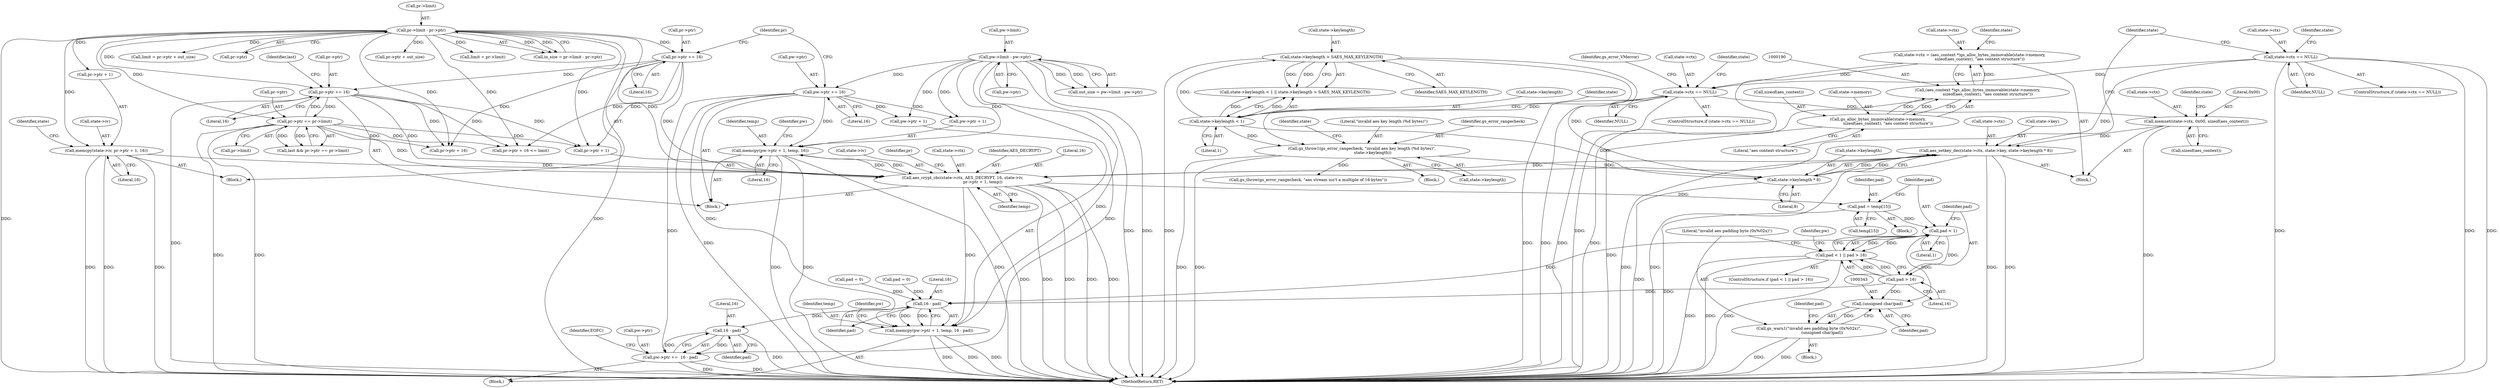 digraph "0_ghostscript_8e9ce5016db968b40e4ec255a3005f2786cce45f_0@API" {
"1000372" [label="(Call,memcpy(pw->ptr + 1, temp, 16))"];
"1000138" [label="(Call,pw->limit - pw->ptr)"];
"1000380" [label="(Call,pw->ptr += 16)"];
"1000289" [label="(Call,aes_crypt_cbc(state->ctx, AES_DECRYPT, 16, state->iv,\n                                pr->ptr + 1, temp))"];
"1000236" [label="(Call,aes_setkey_dec(state->ctx, state->key, state->keylength * 8))"];
"1000210" [label="(Call,memset(state->ctx, 0x00, sizeof(aes_context)))"];
"1000199" [label="(Call,state->ctx == NULL)"];
"1000185" [label="(Call,state->ctx = (aes_context *)gs_alloc_bytes_immovable(state->memory,\n                sizeof(aes_context), \"aes context structure\"))"];
"1000189" [label="(Call,(aes_context *)gs_alloc_bytes_immovable(state->memory,\n                sizeof(aes_context), \"aes context structure\"))"];
"1000191" [label="(Call,gs_alloc_bytes_immovable(state->memory,\n                sizeof(aes_context), \"aes context structure\"))"];
"1000179" [label="(Call,state->ctx == NULL)"];
"1000243" [label="(Call,state->keylength * 8)"];
"1000224" [label="(Call,state->keylength > SAES_MAX_KEYLENGTH)"];
"1000219" [label="(Call,state->keylength < 1)"];
"1000230" [label="(Call,gs_throw1(gs_error_rangecheck, \"invalid aes key length (%d bytes)\",\n                 state->keylength))"];
"1000260" [label="(Call,memcpy(state->iv, pr->ptr + 1, 16))"];
"1000128" [label="(Call,pr->limit - pr->ptr)"];
"1000312" [label="(Call,pr->ptr == pr->limit)"];
"1000304" [label="(Call,pr->ptr += 16)"];
"1000275" [label="(Call,pr->ptr += 16)"];
"1000372" [label="(Call,memcpy(pw->ptr + 1, temp, 16))"];
"1000326" [label="(Call,pad = temp[15])"];
"1000333" [label="(Call,pad < 1)"];
"1000332" [label="(Call,pad < 1 || pad > 16)"];
"1000336" [label="(Call,pad > 16)"];
"1000342" [label="(Call,(unsigned char)pad)"];
"1000340" [label="(Call,gs_warn1(\"invalid aes padding byte (0x%02x)\",\n                     (unsigned char)pad))"];
"1000360" [label="(Call,16 - pad)"];
"1000353" [label="(Call,memcpy(pw->ptr + 1, temp, 16 - pad))"];
"1000367" [label="(Call,16 - pad)"];
"1000363" [label="(Call,pw->ptr +=  16 - pad)"];
"1000303" [label="(Identifier,temp)"];
"1000369" [label="(Identifier,pad)"];
"1000371" [label="(Identifier,EOFC)"];
"1000353" [label="(Call,memcpy(pw->ptr + 1, temp, 16 - pad))"];
"1000219" [label="(Call,state->keylength < 1)"];
"1000195" [label="(Call,sizeof(aes_context))"];
"1000305" [label="(Call,pr->ptr)"];
"1000261" [label="(Call,state->iv)"];
"1000200" [label="(Call,state->ctx)"];
"1000191" [label="(Call,gs_alloc_bytes_immovable(state->memory,\n                sizeof(aes_context), \"aes context structure\"))"];
"1000350" [label="(Call,pad = 0)"];
"1000397" [label="(MethodReturn,RET)"];
"1000336" [label="(Call,pad > 16)"];
"1000354" [label="(Call,pw->ptr + 1)"];
"1000187" [label="(Identifier,state)"];
"1000281" [label="(Call,pr->ptr + 16 <= limit)"];
"1000231" [label="(Identifier,gs_error_rangecheck)"];
"1000214" [label="(Literal,0x00)"];
"1000220" [label="(Call,state->keylength)"];
"1000203" [label="(Identifier,NULL)"];
"1000155" [label="(Call,limit = pr->ptr + out_size)"];
"1000328" [label="(Call,temp[15])"];
"1000308" [label="(Literal,16)"];
"1000335" [label="(Literal,1)"];
"1000279" [label="(Literal,16)"];
"1000243" [label="(Call,state->keylength * 8)"];
"1000339" [label="(Block,)"];
"1000236" [label="(Call,aes_setkey_dec(state->ctx, state->key, state->keylength * 8))"];
"1000342" [label="(Call,(unsigned char)pad)"];
"1000312" [label="(Call,pr->ptr == pr->limit)"];
"1000341" [label="(Literal,\"invalid aes padding byte (0x%02x)\")"];
"1000129" [label="(Call,pr->limit)"];
"1000189" [label="(Call,(aes_context *)gs_alloc_bytes_immovable(state->memory,\n                sizeof(aes_context), \"aes context structure\"))"];
"1000346" [label="(Identifier,pad)"];
"1000390" [label="(Call,gs_throw(gs_error_rangecheck, \"aes stream isn't a multiple of 16 bytes\"))"];
"1000365" [label="(Identifier,pw)"];
"1000198" [label="(ControlStructure,if (state->ctx == NULL))"];
"1000186" [label="(Call,state->ctx)"];
"1000197" [label="(Literal,\"aes context structure\")"];
"1000337" [label="(Identifier,pad)"];
"1000325" [label="(Block,)"];
"1000272" [label="(Identifier,state)"];
"1000228" [label="(Identifier,SAES_MAX_KEYLENGTH)"];
"1000384" [label="(Literal,16)"];
"1000224" [label="(Call,state->keylength > SAES_MAX_KEYLENGTH)"];
"1000180" [label="(Call,state->ctx)"];
"1000334" [label="(Identifier,pad)"];
"1000212" [label="(Identifier,state)"];
"1000316" [label="(Call,pr->limit)"];
"1000260" [label="(Call,memcpy(state->iv, pr->ptr + 1, 16))"];
"1000311" [label="(Identifier,last)"];
"1000192" [label="(Call,state->memory)"];
"1000218" [label="(Call,state->keylength < 1 || state->keylength > SAES_MAX_KEYLENGTH)"];
"1000226" [label="(Identifier,state)"];
"1000215" [label="(Call,sizeof(aes_context))"];
"1000372" [label="(Call,memcpy(pw->ptr + 1, temp, 16))"];
"1000289" [label="(Call,aes_crypt_cbc(state->ctx, AES_DECRYPT, 16, state->iv,\n                                pr->ptr + 1, temp))"];
"1000179" [label="(Call,state->ctx == NULL)"];
"1000244" [label="(Call,state->keylength)"];
"1000225" [label="(Call,state->keylength)"];
"1000345" [label="(Call,pad = 0)"];
"1000344" [label="(Identifier,pad)"];
"1000253" [label="(Block,)"];
"1000295" [label="(Call,state->iv)"];
"1000381" [label="(Call,pw->ptr)"];
"1000229" [label="(Block,)"];
"1000132" [label="(Call,pr->ptr)"];
"1000288" [label="(Block,)"];
"1000238" [label="(Identifier,state)"];
"1000157" [label="(Call,pr->ptr + out_size)"];
"1000251" [label="(Identifier,state)"];
"1000304" [label="(Call,pr->ptr += 16)"];
"1000230" [label="(Call,gs_throw1(gs_error_rangecheck, \"invalid aes key length (%d bytes)\",\n                 state->keylength))"];
"1000276" [label="(Call,pr->ptr)"];
"1000313" [label="(Call,pr->ptr)"];
"1000306" [label="(Identifier,pr)"];
"1000201" [label="(Identifier,state)"];
"1000368" [label="(Literal,16)"];
"1000290" [label="(Call,state->ctx)"];
"1000327" [label="(Identifier,pad)"];
"1000310" [label="(Call,last && pr->ptr == pr->limit)"];
"1000206" [label="(Identifier,gs_error_VMerror)"];
"1000293" [label="(Identifier,AES_DECRYPT)"];
"1000359" [label="(Identifier,temp)"];
"1000247" [label="(Literal,8)"];
"1000184" [label="(Block,)"];
"1000360" [label="(Call,16 - pad)"];
"1000378" [label="(Identifier,temp)"];
"1000167" [label="(Call,limit = pr->limit)"];
"1000361" [label="(Literal,16)"];
"1000364" [label="(Call,pw->ptr)"];
"1000269" [label="(Literal,16)"];
"1000294" [label="(Literal,16)"];
"1000223" [label="(Literal,1)"];
"1000232" [label="(Literal,\"invalid aes key length (%d bytes)\")"];
"1000233" [label="(Call,state->keylength)"];
"1000210" [label="(Call,memset(state->ctx, 0x00, sizeof(aes_context)))"];
"1000333" [label="(Call,pad < 1)"];
"1000199" [label="(Call,state->ctx == NULL)"];
"1000373" [label="(Call,pw->ptr + 1)"];
"1000139" [label="(Call,pw->limit)"];
"1000319" [label="(Block,)"];
"1000326" [label="(Call,pad = temp[15])"];
"1000331" [label="(ControlStructure,if (pad < 1 || pad > 16))"];
"1000211" [label="(Call,state->ctx)"];
"1000367" [label="(Call,16 - pad)"];
"1000363" [label="(Call,pw->ptr +=  16 - pad)"];
"1000284" [label="(Identifier,pr)"];
"1000178" [label="(ControlStructure,if (state->ctx == NULL))"];
"1000298" [label="(Call,pr->ptr + 1)"];
"1000136" [label="(Call,out_size = pw->limit - pw->ptr)"];
"1000275" [label="(Call,pr->ptr += 16)"];
"1000128" [label="(Call,pr->limit - pr->ptr)"];
"1000221" [label="(Identifier,state)"];
"1000379" [label="(Literal,16)"];
"1000126" [label="(Call,in_size = pr->limit - pr->ptr)"];
"1000142" [label="(Call,pw->ptr)"];
"1000382" [label="(Identifier,pw)"];
"1000340" [label="(Call,gs_warn1(\"invalid aes padding byte (0x%02x)\",\n                     (unsigned char)pad))"];
"1000338" [label="(Literal,16)"];
"1000362" [label="(Identifier,pad)"];
"1000183" [label="(Identifier,NULL)"];
"1000380" [label="(Call,pw->ptr += 16)"];
"1000237" [label="(Call,state->ctx)"];
"1000332" [label="(Call,pad < 1 || pad > 16)"];
"1000282" [label="(Call,pr->ptr + 16)"];
"1000185" [label="(Call,state->ctx = (aes_context *)gs_alloc_bytes_immovable(state->memory,\n                sizeof(aes_context), \"aes context structure\"))"];
"1000138" [label="(Call,pw->limit - pw->ptr)"];
"1000264" [label="(Call,pr->ptr + 1)"];
"1000356" [label="(Identifier,pw)"];
"1000240" [label="(Call,state->key)"];
"1000372" -> "1000288"  [label="AST: "];
"1000372" -> "1000379"  [label="CFG: "];
"1000373" -> "1000372"  [label="AST: "];
"1000378" -> "1000372"  [label="AST: "];
"1000379" -> "1000372"  [label="AST: "];
"1000382" -> "1000372"  [label="CFG: "];
"1000372" -> "1000397"  [label="DDG: "];
"1000372" -> "1000397"  [label="DDG: "];
"1000372" -> "1000397"  [label="DDG: "];
"1000372" -> "1000289"  [label="DDG: "];
"1000138" -> "1000372"  [label="DDG: "];
"1000380" -> "1000372"  [label="DDG: "];
"1000289" -> "1000372"  [label="DDG: "];
"1000138" -> "1000136"  [label="AST: "];
"1000138" -> "1000142"  [label="CFG: "];
"1000139" -> "1000138"  [label="AST: "];
"1000142" -> "1000138"  [label="AST: "];
"1000136" -> "1000138"  [label="CFG: "];
"1000138" -> "1000397"  [label="DDG: "];
"1000138" -> "1000397"  [label="DDG: "];
"1000138" -> "1000136"  [label="DDG: "];
"1000138" -> "1000136"  [label="DDG: "];
"1000138" -> "1000353"  [label="DDG: "];
"1000138" -> "1000354"  [label="DDG: "];
"1000138" -> "1000363"  [label="DDG: "];
"1000138" -> "1000373"  [label="DDG: "];
"1000138" -> "1000380"  [label="DDG: "];
"1000380" -> "1000288"  [label="AST: "];
"1000380" -> "1000384"  [label="CFG: "];
"1000381" -> "1000380"  [label="AST: "];
"1000384" -> "1000380"  [label="AST: "];
"1000284" -> "1000380"  [label="CFG: "];
"1000380" -> "1000397"  [label="DDG: "];
"1000380" -> "1000353"  [label="DDG: "];
"1000380" -> "1000354"  [label="DDG: "];
"1000380" -> "1000363"  [label="DDG: "];
"1000380" -> "1000373"  [label="DDG: "];
"1000289" -> "1000288"  [label="AST: "];
"1000289" -> "1000303"  [label="CFG: "];
"1000290" -> "1000289"  [label="AST: "];
"1000293" -> "1000289"  [label="AST: "];
"1000294" -> "1000289"  [label="AST: "];
"1000295" -> "1000289"  [label="AST: "];
"1000298" -> "1000289"  [label="AST: "];
"1000303" -> "1000289"  [label="AST: "];
"1000306" -> "1000289"  [label="CFG: "];
"1000289" -> "1000397"  [label="DDG: "];
"1000289" -> "1000397"  [label="DDG: "];
"1000289" -> "1000397"  [label="DDG: "];
"1000289" -> "1000397"  [label="DDG: "];
"1000289" -> "1000397"  [label="DDG: "];
"1000236" -> "1000289"  [label="DDG: "];
"1000179" -> "1000289"  [label="DDG: "];
"1000260" -> "1000289"  [label="DDG: "];
"1000312" -> "1000289"  [label="DDG: "];
"1000275" -> "1000289"  [label="DDG: "];
"1000304" -> "1000289"  [label="DDG: "];
"1000128" -> "1000289"  [label="DDG: "];
"1000289" -> "1000326"  [label="DDG: "];
"1000289" -> "1000353"  [label="DDG: "];
"1000236" -> "1000184"  [label="AST: "];
"1000236" -> "1000243"  [label="CFG: "];
"1000237" -> "1000236"  [label="AST: "];
"1000240" -> "1000236"  [label="AST: "];
"1000243" -> "1000236"  [label="AST: "];
"1000251" -> "1000236"  [label="CFG: "];
"1000236" -> "1000397"  [label="DDG: "];
"1000236" -> "1000397"  [label="DDG: "];
"1000236" -> "1000397"  [label="DDG: "];
"1000236" -> "1000397"  [label="DDG: "];
"1000210" -> "1000236"  [label="DDG: "];
"1000243" -> "1000236"  [label="DDG: "];
"1000243" -> "1000236"  [label="DDG: "];
"1000210" -> "1000184"  [label="AST: "];
"1000210" -> "1000215"  [label="CFG: "];
"1000211" -> "1000210"  [label="AST: "];
"1000214" -> "1000210"  [label="AST: "];
"1000215" -> "1000210"  [label="AST: "];
"1000221" -> "1000210"  [label="CFG: "];
"1000210" -> "1000397"  [label="DDG: "];
"1000199" -> "1000210"  [label="DDG: "];
"1000199" -> "1000198"  [label="AST: "];
"1000199" -> "1000203"  [label="CFG: "];
"1000200" -> "1000199"  [label="AST: "];
"1000203" -> "1000199"  [label="AST: "];
"1000206" -> "1000199"  [label="CFG: "];
"1000212" -> "1000199"  [label="CFG: "];
"1000199" -> "1000397"  [label="DDG: "];
"1000199" -> "1000397"  [label="DDG: "];
"1000199" -> "1000397"  [label="DDG: "];
"1000185" -> "1000199"  [label="DDG: "];
"1000179" -> "1000199"  [label="DDG: "];
"1000185" -> "1000184"  [label="AST: "];
"1000185" -> "1000189"  [label="CFG: "];
"1000186" -> "1000185"  [label="AST: "];
"1000189" -> "1000185"  [label="AST: "];
"1000201" -> "1000185"  [label="CFG: "];
"1000185" -> "1000397"  [label="DDG: "];
"1000189" -> "1000185"  [label="DDG: "];
"1000189" -> "1000191"  [label="CFG: "];
"1000190" -> "1000189"  [label="AST: "];
"1000191" -> "1000189"  [label="AST: "];
"1000189" -> "1000397"  [label="DDG: "];
"1000191" -> "1000189"  [label="DDG: "];
"1000191" -> "1000189"  [label="DDG: "];
"1000191" -> "1000197"  [label="CFG: "];
"1000192" -> "1000191"  [label="AST: "];
"1000195" -> "1000191"  [label="AST: "];
"1000197" -> "1000191"  [label="AST: "];
"1000191" -> "1000397"  [label="DDG: "];
"1000179" -> "1000178"  [label="AST: "];
"1000179" -> "1000183"  [label="CFG: "];
"1000180" -> "1000179"  [label="AST: "];
"1000183" -> "1000179"  [label="AST: "];
"1000187" -> "1000179"  [label="CFG: "];
"1000251" -> "1000179"  [label="CFG: "];
"1000179" -> "1000397"  [label="DDG: "];
"1000179" -> "1000397"  [label="DDG: "];
"1000179" -> "1000397"  [label="DDG: "];
"1000243" -> "1000247"  [label="CFG: "];
"1000244" -> "1000243"  [label="AST: "];
"1000247" -> "1000243"  [label="AST: "];
"1000243" -> "1000397"  [label="DDG: "];
"1000224" -> "1000243"  [label="DDG: "];
"1000230" -> "1000243"  [label="DDG: "];
"1000219" -> "1000243"  [label="DDG: "];
"1000224" -> "1000218"  [label="AST: "];
"1000224" -> "1000228"  [label="CFG: "];
"1000225" -> "1000224"  [label="AST: "];
"1000228" -> "1000224"  [label="AST: "];
"1000218" -> "1000224"  [label="CFG: "];
"1000224" -> "1000397"  [label="DDG: "];
"1000224" -> "1000218"  [label="DDG: "];
"1000224" -> "1000218"  [label="DDG: "];
"1000219" -> "1000224"  [label="DDG: "];
"1000224" -> "1000230"  [label="DDG: "];
"1000219" -> "1000218"  [label="AST: "];
"1000219" -> "1000223"  [label="CFG: "];
"1000220" -> "1000219"  [label="AST: "];
"1000223" -> "1000219"  [label="AST: "];
"1000226" -> "1000219"  [label="CFG: "];
"1000218" -> "1000219"  [label="CFG: "];
"1000219" -> "1000218"  [label="DDG: "];
"1000219" -> "1000218"  [label="DDG: "];
"1000219" -> "1000230"  [label="DDG: "];
"1000230" -> "1000229"  [label="AST: "];
"1000230" -> "1000233"  [label="CFG: "];
"1000231" -> "1000230"  [label="AST: "];
"1000232" -> "1000230"  [label="AST: "];
"1000233" -> "1000230"  [label="AST: "];
"1000238" -> "1000230"  [label="CFG: "];
"1000230" -> "1000397"  [label="DDG: "];
"1000230" -> "1000397"  [label="DDG: "];
"1000230" -> "1000390"  [label="DDG: "];
"1000260" -> "1000253"  [label="AST: "];
"1000260" -> "1000269"  [label="CFG: "];
"1000261" -> "1000260"  [label="AST: "];
"1000264" -> "1000260"  [label="AST: "];
"1000269" -> "1000260"  [label="AST: "];
"1000272" -> "1000260"  [label="CFG: "];
"1000260" -> "1000397"  [label="DDG: "];
"1000260" -> "1000397"  [label="DDG: "];
"1000260" -> "1000397"  [label="DDG: "];
"1000128" -> "1000260"  [label="DDG: "];
"1000128" -> "1000126"  [label="AST: "];
"1000128" -> "1000132"  [label="CFG: "];
"1000129" -> "1000128"  [label="AST: "];
"1000132" -> "1000128"  [label="AST: "];
"1000126" -> "1000128"  [label="CFG: "];
"1000128" -> "1000397"  [label="DDG: "];
"1000128" -> "1000397"  [label="DDG: "];
"1000128" -> "1000126"  [label="DDG: "];
"1000128" -> "1000126"  [label="DDG: "];
"1000128" -> "1000155"  [label="DDG: "];
"1000128" -> "1000157"  [label="DDG: "];
"1000128" -> "1000167"  [label="DDG: "];
"1000128" -> "1000264"  [label="DDG: "];
"1000128" -> "1000275"  [label="DDG: "];
"1000128" -> "1000281"  [label="DDG: "];
"1000128" -> "1000282"  [label="DDG: "];
"1000128" -> "1000298"  [label="DDG: "];
"1000128" -> "1000304"  [label="DDG: "];
"1000128" -> "1000312"  [label="DDG: "];
"1000312" -> "1000310"  [label="AST: "];
"1000312" -> "1000316"  [label="CFG: "];
"1000313" -> "1000312"  [label="AST: "];
"1000316" -> "1000312"  [label="AST: "];
"1000310" -> "1000312"  [label="CFG: "];
"1000312" -> "1000397"  [label="DDG: "];
"1000312" -> "1000397"  [label="DDG: "];
"1000312" -> "1000281"  [label="DDG: "];
"1000312" -> "1000282"  [label="DDG: "];
"1000312" -> "1000298"  [label="DDG: "];
"1000312" -> "1000304"  [label="DDG: "];
"1000312" -> "1000310"  [label="DDG: "];
"1000312" -> "1000310"  [label="DDG: "];
"1000304" -> "1000312"  [label="DDG: "];
"1000304" -> "1000288"  [label="AST: "];
"1000304" -> "1000308"  [label="CFG: "];
"1000305" -> "1000304"  [label="AST: "];
"1000308" -> "1000304"  [label="AST: "];
"1000311" -> "1000304"  [label="CFG: "];
"1000304" -> "1000397"  [label="DDG: "];
"1000304" -> "1000281"  [label="DDG: "];
"1000304" -> "1000282"  [label="DDG: "];
"1000304" -> "1000298"  [label="DDG: "];
"1000275" -> "1000304"  [label="DDG: "];
"1000275" -> "1000253"  [label="AST: "];
"1000275" -> "1000279"  [label="CFG: "];
"1000276" -> "1000275"  [label="AST: "];
"1000279" -> "1000275"  [label="AST: "];
"1000284" -> "1000275"  [label="CFG: "];
"1000275" -> "1000281"  [label="DDG: "];
"1000275" -> "1000282"  [label="DDG: "];
"1000275" -> "1000298"  [label="DDG: "];
"1000326" -> "1000325"  [label="AST: "];
"1000326" -> "1000328"  [label="CFG: "];
"1000327" -> "1000326"  [label="AST: "];
"1000328" -> "1000326"  [label="AST: "];
"1000334" -> "1000326"  [label="CFG: "];
"1000326" -> "1000397"  [label="DDG: "];
"1000326" -> "1000333"  [label="DDG: "];
"1000333" -> "1000332"  [label="AST: "];
"1000333" -> "1000335"  [label="CFG: "];
"1000334" -> "1000333"  [label="AST: "];
"1000335" -> "1000333"  [label="AST: "];
"1000337" -> "1000333"  [label="CFG: "];
"1000332" -> "1000333"  [label="CFG: "];
"1000333" -> "1000332"  [label="DDG: "];
"1000333" -> "1000332"  [label="DDG: "];
"1000333" -> "1000336"  [label="DDG: "];
"1000333" -> "1000342"  [label="DDG: "];
"1000333" -> "1000360"  [label="DDG: "];
"1000332" -> "1000331"  [label="AST: "];
"1000332" -> "1000336"  [label="CFG: "];
"1000336" -> "1000332"  [label="AST: "];
"1000341" -> "1000332"  [label="CFG: "];
"1000356" -> "1000332"  [label="CFG: "];
"1000332" -> "1000397"  [label="DDG: "];
"1000332" -> "1000397"  [label="DDG: "];
"1000332" -> "1000397"  [label="DDG: "];
"1000336" -> "1000332"  [label="DDG: "];
"1000336" -> "1000332"  [label="DDG: "];
"1000336" -> "1000338"  [label="CFG: "];
"1000337" -> "1000336"  [label="AST: "];
"1000338" -> "1000336"  [label="AST: "];
"1000336" -> "1000342"  [label="DDG: "];
"1000336" -> "1000360"  [label="DDG: "];
"1000342" -> "1000340"  [label="AST: "];
"1000342" -> "1000344"  [label="CFG: "];
"1000343" -> "1000342"  [label="AST: "];
"1000344" -> "1000342"  [label="AST: "];
"1000340" -> "1000342"  [label="CFG: "];
"1000342" -> "1000340"  [label="DDG: "];
"1000340" -> "1000339"  [label="AST: "];
"1000341" -> "1000340"  [label="AST: "];
"1000346" -> "1000340"  [label="CFG: "];
"1000340" -> "1000397"  [label="DDG: "];
"1000340" -> "1000397"  [label="DDG: "];
"1000360" -> "1000353"  [label="AST: "];
"1000360" -> "1000362"  [label="CFG: "];
"1000361" -> "1000360"  [label="AST: "];
"1000362" -> "1000360"  [label="AST: "];
"1000353" -> "1000360"  [label="CFG: "];
"1000360" -> "1000353"  [label="DDG: "];
"1000360" -> "1000353"  [label="DDG: "];
"1000350" -> "1000360"  [label="DDG: "];
"1000345" -> "1000360"  [label="DDG: "];
"1000360" -> "1000367"  [label="DDG: "];
"1000353" -> "1000319"  [label="AST: "];
"1000354" -> "1000353"  [label="AST: "];
"1000359" -> "1000353"  [label="AST: "];
"1000365" -> "1000353"  [label="CFG: "];
"1000353" -> "1000397"  [label="DDG: "];
"1000353" -> "1000397"  [label="DDG: "];
"1000353" -> "1000397"  [label="DDG: "];
"1000367" -> "1000363"  [label="AST: "];
"1000367" -> "1000369"  [label="CFG: "];
"1000368" -> "1000367"  [label="AST: "];
"1000369" -> "1000367"  [label="AST: "];
"1000363" -> "1000367"  [label="CFG: "];
"1000367" -> "1000397"  [label="DDG: "];
"1000367" -> "1000363"  [label="DDG: "];
"1000367" -> "1000363"  [label="DDG: "];
"1000363" -> "1000319"  [label="AST: "];
"1000364" -> "1000363"  [label="AST: "];
"1000371" -> "1000363"  [label="CFG: "];
"1000363" -> "1000397"  [label="DDG: "];
"1000363" -> "1000397"  [label="DDG: "];
}
